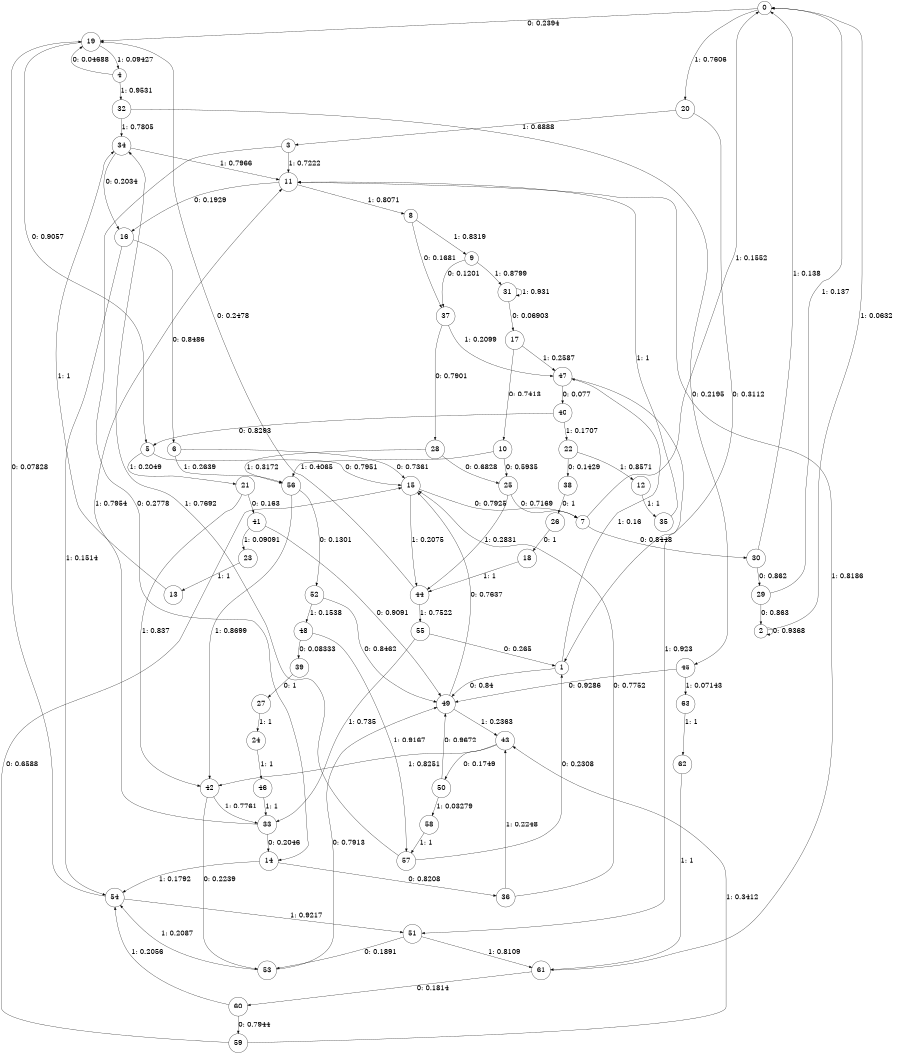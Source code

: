 digraph "ch6faceL9" {
size = "6,8.5";
ratio = "fill";
node [shape = circle];
node [fontsize = 24];
edge [fontsize = 24];
0 -> 19 [label = "0: 0.2394   "];
0 -> 20 [label = "1: 0.7606   "];
1 -> 49 [label = "0: 0.84     "];
1 -> 47 [label = "1: 0.16     "];
2 -> 2 [label = "0: 0.9368   "];
2 -> 0 [label = "1: 0.0632   "];
3 -> 14 [label = "0: 0.2778   "];
3 -> 11 [label = "1: 0.7222   "];
4 -> 19 [label = "0: 0.04688  "];
4 -> 32 [label = "1: 0.9531   "];
5 -> 15 [label = "0: 0.7951   "];
5 -> 21 [label = "1: 0.2049   "];
6 -> 15 [label = "0: 0.7361   "];
6 -> 56 [label = "1: 0.2639   "];
7 -> 30 [label = "0: 0.8448   "];
7 -> 0 [label = "1: 0.1552   "];
8 -> 37 [label = "0: 0.1681   "];
8 -> 9 [label = "1: 0.8319   "];
9 -> 37 [label = "0: 0.1201   "];
9 -> 31 [label = "1: 0.8799   "];
10 -> 25 [label = "0: 0.5935   "];
10 -> 56 [label = "1: 0.4065   "];
11 -> 16 [label = "0: 0.1929   "];
11 -> 8 [label = "1: 0.8071   "];
12 -> 35 [label = "1: 1        "];
13 -> 34 [label = "1: 1        "];
14 -> 36 [label = "0: 0.8208   "];
14 -> 54 [label = "1: 0.1792   "];
15 -> 7 [label = "0: 0.7925   "];
15 -> 44 [label = "1: 0.2075   "];
16 -> 6 [label = "0: 0.8486   "];
16 -> 54 [label = "1: 0.1514   "];
17 -> 10 [label = "0: 0.7413   "];
17 -> 47 [label = "1: 0.2587   "];
18 -> 44 [label = "1: 1        "];
19 -> 5 [label = "0: 0.9057   "];
19 -> 4 [label = "1: 0.09427  "];
20 -> 1 [label = "0: 0.3112   "];
20 -> 3 [label = "1: 0.6888   "];
21 -> 41 [label = "0: 0.163    "];
21 -> 42 [label = "1: 0.837    "];
22 -> 38 [label = "0: 0.1429   "];
22 -> 12 [label = "1: 0.8571   "];
23 -> 13 [label = "1: 1        "];
24 -> 46 [label = "1: 1        "];
25 -> 7 [label = "0: 0.7169   "];
25 -> 44 [label = "1: 0.2831   "];
26 -> 18 [label = "0: 1        "];
27 -> 24 [label = "1: 1        "];
28 -> 25 [label = "0: 0.6828   "];
28 -> 56 [label = "1: 0.3172   "];
29 -> 2 [label = "0: 0.863    "];
29 -> 0 [label = "1: 0.137    "];
30 -> 29 [label = "0: 0.862    "];
30 -> 0 [label = "1: 0.138    "];
31 -> 17 [label = "0: 0.06903  "];
31 -> 31 [label = "1: 0.931    "];
32 -> 45 [label = "0: 0.2195   "];
32 -> 34 [label = "1: 0.7805   "];
33 -> 14 [label = "0: 0.2046   "];
33 -> 11 [label = "1: 0.7954   "];
34 -> 16 [label = "0: 0.2034   "];
34 -> 11 [label = "1: 0.7966   "];
35 -> 11 [label = "1: 1        "];
36 -> 15 [label = "0: 0.7752   "];
36 -> 43 [label = "1: 0.2248   "];
37 -> 28 [label = "0: 0.7901   "];
37 -> 47 [label = "1: 0.2099   "];
38 -> 26 [label = "0: 1        "];
39 -> 27 [label = "0: 1        "];
40 -> 5 [label = "0: 0.8293   "];
40 -> 22 [label = "1: 0.1707   "];
41 -> 49 [label = "0: 0.9091   "];
41 -> 23 [label = "1: 0.09091  "];
42 -> 53 [label = "0: 0.2239   "];
42 -> 33 [label = "1: 0.7761   "];
43 -> 50 [label = "0: 0.1749   "];
43 -> 42 [label = "1: 0.8251   "];
44 -> 19 [label = "0: 0.2478   "];
44 -> 55 [label = "1: 0.7522   "];
45 -> 49 [label = "0: 0.9286   "];
45 -> 63 [label = "1: 0.07143  "];
46 -> 33 [label = "1: 1        "];
47 -> 40 [label = "0: 0.077    "];
47 -> 51 [label = "1: 0.923    "];
48 -> 39 [label = "0: 0.08333  "];
48 -> 57 [label = "1: 0.9167   "];
49 -> 15 [label = "0: 0.7637   "];
49 -> 43 [label = "1: 0.2363   "];
50 -> 49 [label = "0: 0.9672   "];
50 -> 58 [label = "1: 0.03279  "];
51 -> 53 [label = "0: 0.1891   "];
51 -> 61 [label = "1: 0.8109   "];
52 -> 49 [label = "0: 0.8462   "];
52 -> 48 [label = "1: 0.1538   "];
53 -> 49 [label = "0: 0.7913   "];
53 -> 54 [label = "1: 0.2087   "];
54 -> 19 [label = "0: 0.07828  "];
54 -> 51 [label = "1: 0.9217   "];
55 -> 1 [label = "0: 0.265    "];
55 -> 33 [label = "1: 0.735    "];
56 -> 52 [label = "0: 0.1301   "];
56 -> 42 [label = "1: 0.8699   "];
57 -> 1 [label = "0: 0.2308   "];
57 -> 34 [label = "1: 0.7692   "];
58 -> 57 [label = "1: 1        "];
59 -> 15 [label = "0: 0.6588   "];
59 -> 43 [label = "1: 0.3412   "];
60 -> 59 [label = "0: 0.7944   "];
60 -> 54 [label = "1: 0.2056   "];
61 -> 60 [label = "0: 0.1814   "];
61 -> 11 [label = "1: 0.8186   "];
62 -> 61 [label = "1: 1        "];
63 -> 62 [label = "1: 1        "];
}